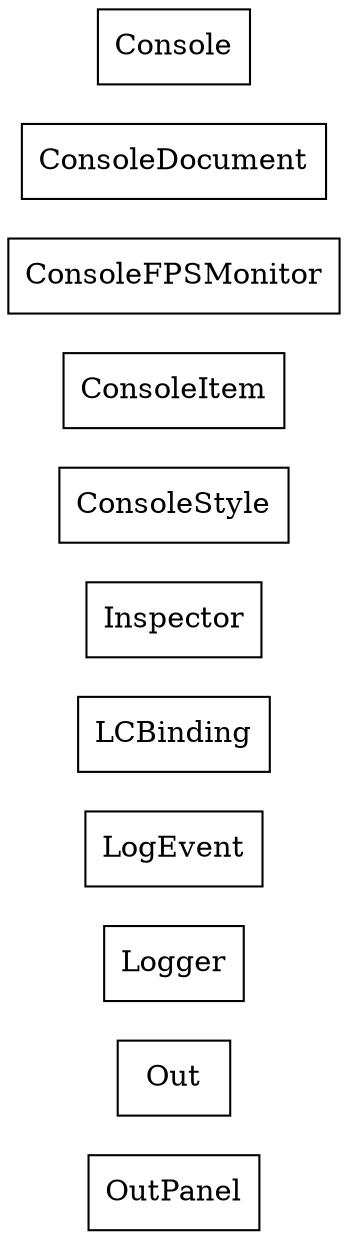 strict digraph class_diagram {
  rankdir=LR;
  TypeOutPanel[
    label="OutPanel",
    URL="OutPanel.html",
    tooltip="com.sekati.log.OutPanel",
    shape="record"
  ];
  TypeOut[
    label="Out",
    URL="Out.html",
    tooltip="com.sekati.log.Out",
    shape="record"
  ];
  TypeLogger[
    label="Logger",
    URL="Logger.html",
    tooltip="com.sekati.log.Logger",
    shape="record"
  ];
  TypeLogEvent[
    label="LogEvent",
    URL="LogEvent.html",
    tooltip="com.sekati.log.LogEvent",
    shape="record"
  ];
  TypeLCBinding[
    label="LCBinding",
    URL="LCBinding.html",
    tooltip="com.sekati.log.LCBinding",
    shape="record"
  ];
  TypeInspector[
    label="Inspector",
    URL="Inspector.html",
    tooltip="com.sekati.log.Inspector",
    shape="record"
  ];
  TypeConsoleStyle[
    label="ConsoleStyle",
    URL="ConsoleStyle.html",
    tooltip="com.sekati.log.ConsoleStyle",
    shape="record"
  ];
  TypeConsoleItem[
    label="ConsoleItem",
    URL="ConsoleItem.html",
    tooltip="com.sekati.log.ConsoleItem",
    shape="record"
  ];
  TypeConsoleFPSMonitor[
    label="ConsoleFPSMonitor",
    URL="ConsoleFPSMonitor.html",
    tooltip="com.sekati.log.ConsoleFPSMonitor",
    shape="record"
  ];
  TypeConsoleDocument[
    label="ConsoleDocument",
    URL="ConsoleDocument.html",
    tooltip="com.sekati.log.ConsoleDocument",
    shape="record"
  ];
  TypeConsole[
    label="Console",
    URL="Console.html",
    tooltip="com.sekati.log.Console",
    shape="record"
  ];
}
